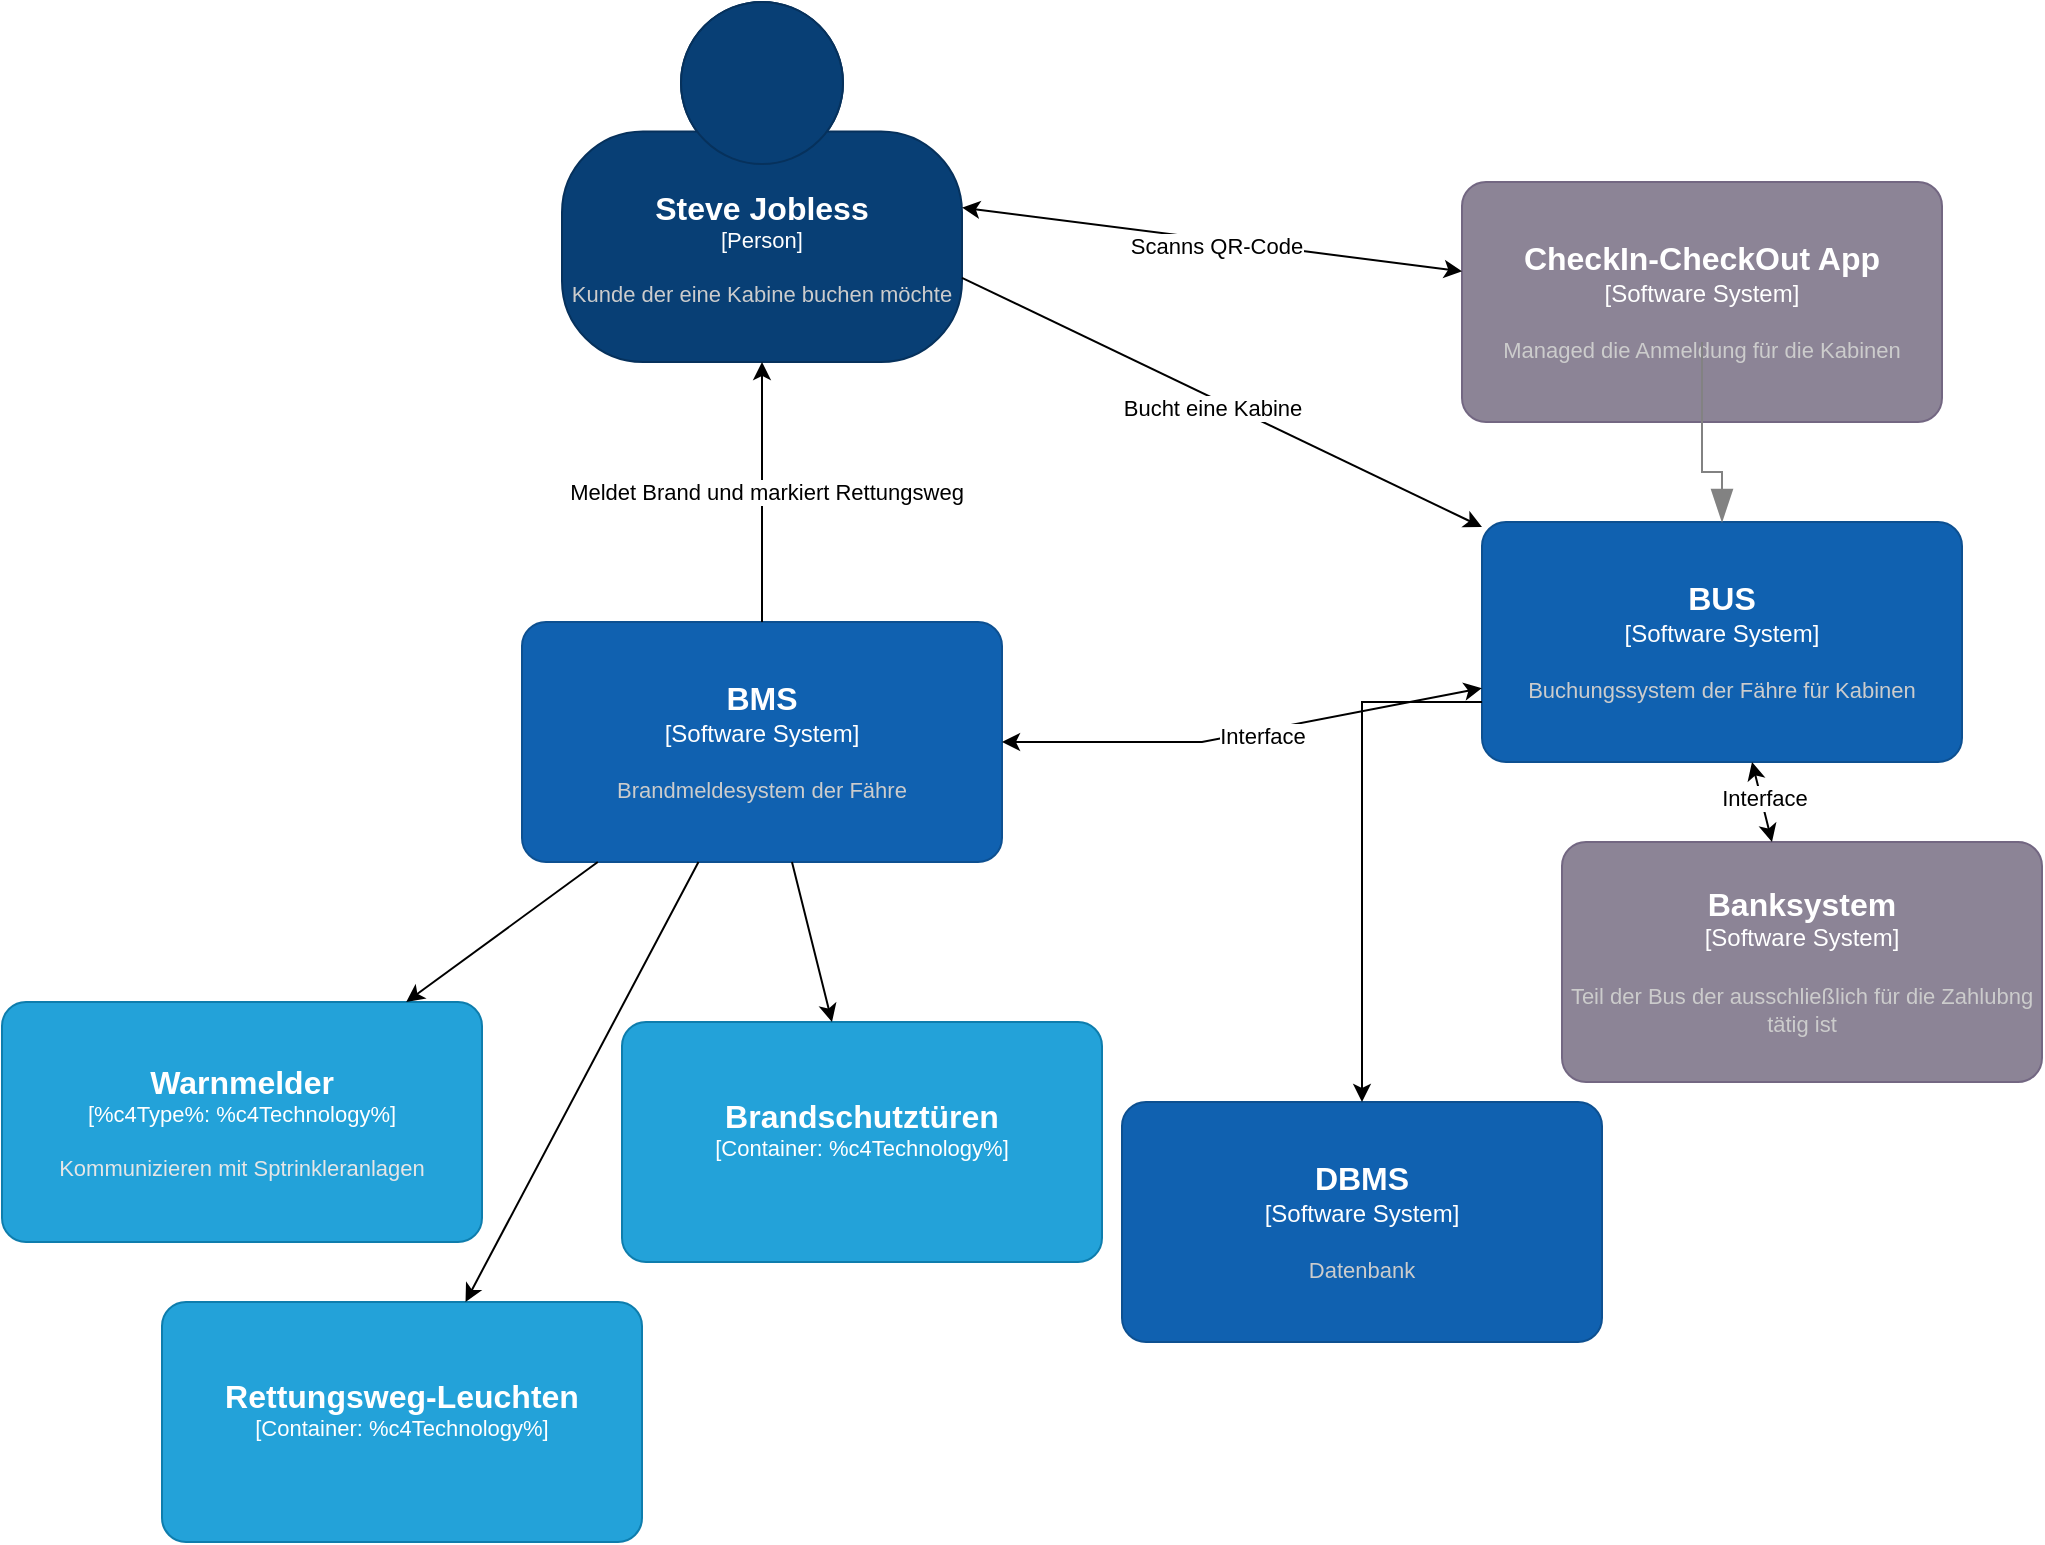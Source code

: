 <mxfile version="26.2.2">
  <diagram name="Seite-1" id="_3oFzI8j0jfHyjMIQVqr">
    <mxGraphModel dx="2492" dy="995" grid="1" gridSize="10" guides="1" tooltips="1" connect="1" arrows="1" fold="1" page="1" pageScale="1" pageWidth="827" pageHeight="1169" math="0" shadow="0">
      <root>
        <mxCell id="0" />
        <mxCell id="1" parent="0" />
        <object placeholders="1" c4Name="Steve Jobless" c4Type="Person" c4Description="Kunde der eine Kabine buchen möchte" label="&lt;font style=&quot;font-size: 16px&quot;&gt;&lt;b&gt;%c4Name%&lt;/b&gt;&lt;/font&gt;&lt;div&gt;[%c4Type%]&lt;/div&gt;&lt;br&gt;&lt;div&gt;&lt;font style=&quot;font-size: 11px&quot;&gt;&lt;font color=&quot;#cccccc&quot;&gt;%c4Description%&lt;/font&gt;&lt;/div&gt;" id="TybxfGt1YBWxTl5YYKWf-1">
          <mxCell style="html=1;fontSize=11;dashed=0;whiteSpace=wrap;fillColor=#083F75;strokeColor=#06315C;fontColor=#ffffff;shape=mxgraph.c4.person2;align=center;metaEdit=1;points=[[0.5,0,0],[1,0.5,0],[1,0.75,0],[0.75,1,0],[0.5,1,0],[0.25,1,0],[0,0.75,0],[0,0.5,0]];resizable=0;" parent="1" vertex="1">
            <mxGeometry x="80" y="120" width="200" height="180" as="geometry" />
          </mxCell>
        </object>
        <object placeholders="1" c4Name="BUS" c4Type="Software System" c4Description="Buchungssystem der Fähre für Kabinen" label="&lt;font style=&quot;font-size: 16px&quot;&gt;&lt;b&gt;%c4Name%&lt;/b&gt;&lt;/font&gt;&lt;div&gt;[%c4Type%]&lt;/div&gt;&lt;br&gt;&lt;div&gt;&lt;font style=&quot;font-size: 11px&quot;&gt;&lt;font color=&quot;#cccccc&quot;&gt;%c4Description%&lt;/font&gt;&lt;/div&gt;" id="TybxfGt1YBWxTl5YYKWf-4">
          <mxCell style="rounded=1;whiteSpace=wrap;html=1;labelBackgroundColor=none;fillColor=#1061B0;fontColor=#ffffff;align=center;arcSize=10;strokeColor=#0D5091;metaEdit=1;resizable=0;points=[[0.25,0,0],[0.5,0,0],[0.75,0,0],[1,0.25,0],[1,0.5,0],[1,0.75,0],[0.75,1,0],[0.5,1,0],[0.25,1,0],[0,0.75,0],[0,0.5,0],[0,0.25,0]];" parent="1" vertex="1">
            <mxGeometry x="540" y="380" width="240" height="120" as="geometry" />
          </mxCell>
        </object>
        <object placeholders="1" c4Name="BMS" c4Type="Software System" c4Description="Brandmeldesystem der Fähre" label="&lt;font style=&quot;font-size: 16px&quot;&gt;&lt;b&gt;%c4Name%&lt;/b&gt;&lt;/font&gt;&lt;div&gt;[%c4Type%]&lt;/div&gt;&lt;br&gt;&lt;div&gt;&lt;font style=&quot;font-size: 11px&quot;&gt;&lt;font color=&quot;#cccccc&quot;&gt;%c4Description%&lt;/font&gt;&lt;/div&gt;" id="TybxfGt1YBWxTl5YYKWf-5">
          <mxCell style="rounded=1;whiteSpace=wrap;html=1;labelBackgroundColor=none;fillColor=#1061B0;fontColor=#ffffff;align=center;arcSize=10;strokeColor=#0D5091;metaEdit=1;resizable=0;points=[[0.25,0,0],[0.5,0,0],[0.75,0,0],[1,0.25,0],[1,0.5,0],[1,0.75,0],[0.75,1,0],[0.5,1,0],[0.25,1,0],[0,0.75,0],[0,0.5,0],[0,0.25,0]];" parent="1" vertex="1">
            <mxGeometry x="60" y="430" width="240" height="120" as="geometry" />
          </mxCell>
        </object>
        <mxCell id="TybxfGt1YBWxTl5YYKWf-6" value="" style="endArrow=classic;startArrow=classic;html=1;rounded=0;" parent="1" source="TybxfGt1YBWxTl5YYKWf-5" target="TybxfGt1YBWxTl5YYKWf-4" edge="1">
          <mxGeometry width="50" height="50" relative="1" as="geometry">
            <mxPoint x="390" y="610" as="sourcePoint" />
            <mxPoint x="440" y="560" as="targetPoint" />
            <Array as="points">
              <mxPoint x="400" y="490" />
            </Array>
          </mxGeometry>
        </mxCell>
        <mxCell id="TybxfGt1YBWxTl5YYKWf-7" value="Interface" style="edgeLabel;html=1;align=center;verticalAlign=middle;resizable=0;points=[];" parent="TybxfGt1YBWxTl5YYKWf-6" vertex="1" connectable="0">
          <mxGeometry x="0.07" y="-2" relative="1" as="geometry">
            <mxPoint as="offset" />
          </mxGeometry>
        </mxCell>
        <object placeholders="1" c4Name="CheckIn-CheckOut App" c4Type="Software System" c4Description="Managed die Anmeldung für die Kabinen" label="&lt;font style=&quot;font-size: 16px&quot;&gt;&lt;b&gt;%c4Name%&lt;/b&gt;&lt;/font&gt;&lt;div&gt;[%c4Type%]&lt;/div&gt;&lt;br&gt;&lt;div&gt;&lt;font style=&quot;font-size: 11px&quot;&gt;&lt;font color=&quot;#cccccc&quot;&gt;%c4Description%&lt;/font&gt;&lt;/div&gt;" id="TybxfGt1YBWxTl5YYKWf-8">
          <mxCell style="rounded=1;whiteSpace=wrap;html=1;labelBackgroundColor=none;fillColor=#8C8496;fontColor=#ffffff;align=center;arcSize=10;strokeColor=#736782;metaEdit=1;resizable=0;points=[[0.25,0,0],[0.5,0,0],[0.75,0,0],[1,0.25,0],[1,0.5,0],[1,0.75,0],[0.75,1,0],[0.5,1,0],[0.25,1,0],[0,0.75,0],[0,0.5,0],[0,0.25,0]];" parent="1" vertex="1">
            <mxGeometry x="530" y="210" width="240" height="120" as="geometry" />
          </mxCell>
        </object>
        <object placeholders="1" c4Type="Relationship" id="TybxfGt1YBWxTl5YYKWf-10">
          <mxCell style="endArrow=blockThin;html=1;fontSize=10;fontColor=#404040;strokeWidth=1;endFill=1;strokeColor=#828282;elbow=vertical;metaEdit=1;endSize=14;startSize=14;jumpStyle=arc;jumpSize=16;rounded=0;edgeStyle=orthogonalEdgeStyle;exitX=0.5;exitY=0.667;exitDx=0;exitDy=0;exitPerimeter=0;" parent="1" source="TybxfGt1YBWxTl5YYKWf-8" target="TybxfGt1YBWxTl5YYKWf-4" edge="1">
            <mxGeometry width="240" relative="1" as="geometry">
              <mxPoint x="290" y="690" as="sourcePoint" />
              <mxPoint x="530" y="690" as="targetPoint" />
            </mxGeometry>
          </mxCell>
        </object>
        <mxCell id="TybxfGt1YBWxTl5YYKWf-11" value="" style="endArrow=classic;startArrow=classic;html=1;rounded=0;" parent="1" source="TybxfGt1YBWxTl5YYKWf-1" target="TybxfGt1YBWxTl5YYKWf-8" edge="1">
          <mxGeometry width="50" height="50" relative="1" as="geometry">
            <mxPoint x="390" y="720" as="sourcePoint" />
            <mxPoint x="440" y="670" as="targetPoint" />
          </mxGeometry>
        </mxCell>
        <mxCell id="TybxfGt1YBWxTl5YYKWf-12" value="Scanns QR-Code" style="edgeLabel;html=1;align=center;verticalAlign=middle;resizable=0;points=[];" parent="TybxfGt1YBWxTl5YYKWf-11" vertex="1" connectable="0">
          <mxGeometry x="0.019" y="-3" relative="1" as="geometry">
            <mxPoint as="offset" />
          </mxGeometry>
        </mxCell>
        <mxCell id="TybxfGt1YBWxTl5YYKWf-13" value="" style="endArrow=classic;html=1;rounded=0;" parent="1" source="TybxfGt1YBWxTl5YYKWf-1" target="TybxfGt1YBWxTl5YYKWf-4" edge="1">
          <mxGeometry width="50" height="50" relative="1" as="geometry">
            <mxPoint x="390" y="720" as="sourcePoint" />
            <mxPoint x="440" y="670" as="targetPoint" />
          </mxGeometry>
        </mxCell>
        <mxCell id="TybxfGt1YBWxTl5YYKWf-14" value="Bucht eine Kabine" style="edgeLabel;html=1;align=center;verticalAlign=middle;resizable=0;points=[];" parent="TybxfGt1YBWxTl5YYKWf-13" vertex="1" connectable="0">
          <mxGeometry x="-0.024" y="-5" relative="1" as="geometry">
            <mxPoint as="offset" />
          </mxGeometry>
        </mxCell>
        <mxCell id="TybxfGt1YBWxTl5YYKWf-15" value="" style="endArrow=classic;html=1;rounded=0;" parent="1" source="TybxfGt1YBWxTl5YYKWf-5" target="TybxfGt1YBWxTl5YYKWf-1" edge="1">
          <mxGeometry width="50" height="50" relative="1" as="geometry">
            <mxPoint x="390" y="720" as="sourcePoint" />
            <mxPoint x="440" y="670" as="targetPoint" />
          </mxGeometry>
        </mxCell>
        <mxCell id="TybxfGt1YBWxTl5YYKWf-16" value="Meldet Brand und markiert Rettungsweg" style="edgeLabel;html=1;align=center;verticalAlign=middle;resizable=0;points=[];" parent="TybxfGt1YBWxTl5YYKWf-15" vertex="1" connectable="0">
          <mxGeometry y="-2" relative="1" as="geometry">
            <mxPoint as="offset" />
          </mxGeometry>
        </mxCell>
        <object placeholders="1" c4Name="Banksystem" c4Type="Software System" c4Description="Teil der Bus der ausschließlich für die Zahlubng tätig ist" label="&lt;font style=&quot;font-size: 16px&quot;&gt;&lt;b&gt;%c4Name%&lt;/b&gt;&lt;/font&gt;&lt;div&gt;[%c4Type%]&lt;/div&gt;&lt;br&gt;&lt;div&gt;&lt;font style=&quot;font-size: 11px&quot;&gt;&lt;font color=&quot;#cccccc&quot;&gt;%c4Description%&lt;/font&gt;&lt;/div&gt;" id="TybxfGt1YBWxTl5YYKWf-17">
          <mxCell style="rounded=1;whiteSpace=wrap;html=1;labelBackgroundColor=none;fillColor=#8C8496;fontColor=#ffffff;align=center;arcSize=10;strokeColor=#736782;metaEdit=1;resizable=0;points=[[0.25,0,0],[0.5,0,0],[0.75,0,0],[1,0.25,0],[1,0.5,0],[1,0.75,0],[0.75,1,0],[0.5,1,0],[0.25,1,0],[0,0.75,0],[0,0.5,0],[0,0.25,0]];" parent="1" vertex="1">
            <mxGeometry x="580" y="540" width="240" height="120" as="geometry" />
          </mxCell>
        </object>
        <mxCell id="TybxfGt1YBWxTl5YYKWf-18" value="" style="endArrow=classic;startArrow=classic;html=1;rounded=0;" parent="1" source="TybxfGt1YBWxTl5YYKWf-17" target="TybxfGt1YBWxTl5YYKWf-4" edge="1">
          <mxGeometry width="50" height="50" relative="1" as="geometry">
            <mxPoint x="390" y="720" as="sourcePoint" />
            <mxPoint x="440" y="670" as="targetPoint" />
          </mxGeometry>
        </mxCell>
        <mxCell id="TybxfGt1YBWxTl5YYKWf-19" value="Interface" style="edgeLabel;html=1;align=center;verticalAlign=middle;resizable=0;points=[];" parent="TybxfGt1YBWxTl5YYKWf-18" vertex="1" connectable="0">
          <mxGeometry x="0.125" y="-1" relative="1" as="geometry">
            <mxPoint as="offset" />
          </mxGeometry>
        </mxCell>
        <object placeholders="1" c4Name="Warnmelder" c4Description="Kommunizieren mit Sptrinkleranlagen" label="&lt;font style=&quot;font-size: 16px&quot;&gt;&lt;b&gt;%c4Name%&lt;/b&gt;&lt;/font&gt;&lt;div&gt;[%c4Type%: %c4Technology%]&lt;/div&gt;&lt;br&gt;&lt;div&gt;&lt;font style=&quot;font-size: 11px&quot;&gt;&lt;font color=&quot;#E6E6E6&quot;&gt;%c4Description%&lt;/font&gt;&lt;/div&gt;" id="TybxfGt1YBWxTl5YYKWf-21">
          <mxCell style="rounded=1;whiteSpace=wrap;html=1;fontSize=11;labelBackgroundColor=none;fillColor=#23A2D9;fontColor=#ffffff;align=center;arcSize=10;strokeColor=#0E7DAD;metaEdit=1;resizable=0;points=[[0.25,0,0],[0.5,0,0],[0.75,0,0],[1,0.25,0],[1,0.5,0],[1,0.75,0],[0.75,1,0],[0.5,1,0],[0.25,1,0],[0,0.75,0],[0,0.5,0],[0,0.25,0]];" parent="1" vertex="1">
            <mxGeometry x="-200" y="620" width="240" height="120" as="geometry" />
          </mxCell>
        </object>
        <object placeholders="1" c4Name="Brandschutztüren" c4Type="Container" c4Description="" label="&lt;font style=&quot;font-size: 16px&quot;&gt;&lt;b&gt;%c4Name%&lt;/b&gt;&lt;/font&gt;&lt;div&gt;[%c4Type%: %c4Technology%]&lt;/div&gt;&lt;br&gt;&lt;div&gt;&lt;font style=&quot;font-size: 11px&quot;&gt;&lt;font color=&quot;#E6E6E6&quot;&gt;%c4Description%&lt;/font&gt;&lt;/div&gt;" id="TybxfGt1YBWxTl5YYKWf-22">
          <mxCell style="rounded=1;whiteSpace=wrap;html=1;fontSize=11;labelBackgroundColor=none;fillColor=#23A2D9;fontColor=#ffffff;align=center;arcSize=10;strokeColor=#0E7DAD;metaEdit=1;resizable=0;points=[[0.25,0,0],[0.5,0,0],[0.75,0,0],[1,0.25,0],[1,0.5,0],[1,0.75,0],[0.75,1,0],[0.5,1,0],[0.25,1,0],[0,0.75,0],[0,0.5,0],[0,0.25,0]];" parent="1" vertex="1">
            <mxGeometry x="110" y="630" width="240" height="120" as="geometry" />
          </mxCell>
        </object>
        <object placeholders="1" c4Name="Rettungsweg-Leuchten" c4Type="Container" c4Description="" label="&lt;font style=&quot;font-size: 16px&quot;&gt;&lt;b&gt;%c4Name%&lt;/b&gt;&lt;/font&gt;&lt;div&gt;[%c4Type%: %c4Technology%]&lt;/div&gt;&lt;br&gt;&lt;div&gt;&lt;font style=&quot;font-size: 11px&quot;&gt;&lt;font color=&quot;#E6E6E6&quot;&gt;%c4Description%&lt;/font&gt;&lt;/div&gt;" id="TybxfGt1YBWxTl5YYKWf-23">
          <mxCell style="rounded=1;whiteSpace=wrap;html=1;fontSize=11;labelBackgroundColor=none;fillColor=#23A2D9;fontColor=#ffffff;align=center;arcSize=10;strokeColor=#0E7DAD;metaEdit=1;resizable=0;points=[[0.25,0,0],[0.5,0,0],[0.75,0,0],[1,0.25,0],[1,0.5,0],[1,0.75,0],[0.75,1,0],[0.5,1,0],[0.25,1,0],[0,0.75,0],[0,0.5,0],[0,0.25,0]];" parent="1" vertex="1">
            <mxGeometry x="-120" y="770" width="240" height="120" as="geometry" />
          </mxCell>
        </object>
        <mxCell id="TybxfGt1YBWxTl5YYKWf-24" value="" style="endArrow=classic;html=1;rounded=0;" parent="1" source="TybxfGt1YBWxTl5YYKWf-5" target="TybxfGt1YBWxTl5YYKWf-22" edge="1">
          <mxGeometry width="50" height="50" relative="1" as="geometry">
            <mxPoint x="390" y="720" as="sourcePoint" />
            <mxPoint x="440" y="670" as="targetPoint" />
          </mxGeometry>
        </mxCell>
        <mxCell id="TybxfGt1YBWxTl5YYKWf-25" value="" style="endArrow=classic;html=1;rounded=0;" parent="1" source="TybxfGt1YBWxTl5YYKWf-5" target="TybxfGt1YBWxTl5YYKWf-23" edge="1">
          <mxGeometry width="50" height="50" relative="1" as="geometry">
            <mxPoint x="390" y="720" as="sourcePoint" />
            <mxPoint x="440" y="670" as="targetPoint" />
          </mxGeometry>
        </mxCell>
        <mxCell id="TybxfGt1YBWxTl5YYKWf-26" value="" style="endArrow=classic;html=1;rounded=0;" parent="1" source="TybxfGt1YBWxTl5YYKWf-5" target="TybxfGt1YBWxTl5YYKWf-21" edge="1">
          <mxGeometry width="50" height="50" relative="1" as="geometry">
            <mxPoint x="390" y="720" as="sourcePoint" />
            <mxPoint x="440" y="670" as="targetPoint" />
          </mxGeometry>
        </mxCell>
        <object placeholders="1" c4Name="DBMS" c4Type="Software System" c4Description="Datenbank" label="&lt;font style=&quot;font-size: 16px&quot;&gt;&lt;b&gt;%c4Name%&lt;/b&gt;&lt;/font&gt;&lt;div&gt;[%c4Type%]&lt;/div&gt;&lt;br&gt;&lt;div&gt;&lt;font style=&quot;font-size: 11px&quot;&gt;&lt;font color=&quot;#cccccc&quot;&gt;%c4Description%&lt;/font&gt;&lt;/div&gt;" id="nUgrOdF4xWjQ7j3pTeFj-2">
          <mxCell style="rounded=1;whiteSpace=wrap;html=1;labelBackgroundColor=none;fillColor=#1061B0;fontColor=#ffffff;align=center;arcSize=10;strokeColor=#0D5091;metaEdit=1;resizable=0;points=[[0.25,0,0],[0.5,0,0],[0.75,0,0],[1,0.25,0],[1,0.5,0],[1,0.75,0],[0.75,1,0],[0.5,1,0],[0.25,1,0],[0,0.75,0],[0,0.5,0],[0,0.25,0]];" vertex="1" parent="1">
            <mxGeometry x="360" y="670" width="240" height="120" as="geometry" />
          </mxCell>
        </object>
        <mxCell id="nUgrOdF4xWjQ7j3pTeFj-3" style="edgeStyle=orthogonalEdgeStyle;rounded=0;orthogonalLoop=1;jettySize=auto;html=1;exitX=0;exitY=0.75;exitDx=0;exitDy=0;exitPerimeter=0;entryX=0.5;entryY=0;entryDx=0;entryDy=0;entryPerimeter=0;" edge="1" parent="1" source="TybxfGt1YBWxTl5YYKWf-4" target="nUgrOdF4xWjQ7j3pTeFj-2">
          <mxGeometry relative="1" as="geometry" />
        </mxCell>
      </root>
    </mxGraphModel>
  </diagram>
</mxfile>
